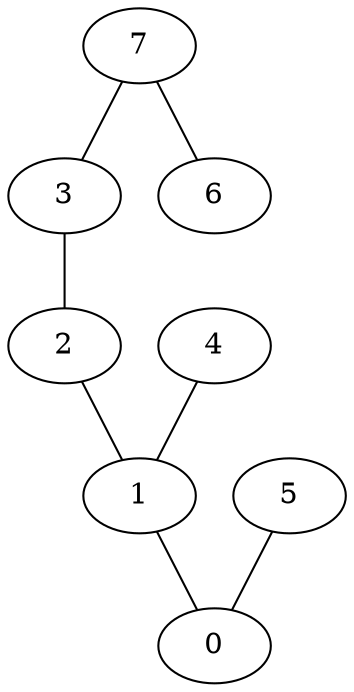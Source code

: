 graph {
    0 [ label = "0" ]
    1 [ label = "1" ]
    2 [ label = "2" ]
    3 [ label = "3" ]
    4 [ label = "4" ]
    5 [ label = "5" ]
    6 [ label = "6" ]
    7 [ label = "7" ]
    1 -- 0 [ ]
    2 -- 1 [ ]
    7 -- 6 [ ]
    7 -- 3 [ ]
    5 -- 0 [ ]
    4 -- 1 [ ]
    3 -- 2 [ ]
}
